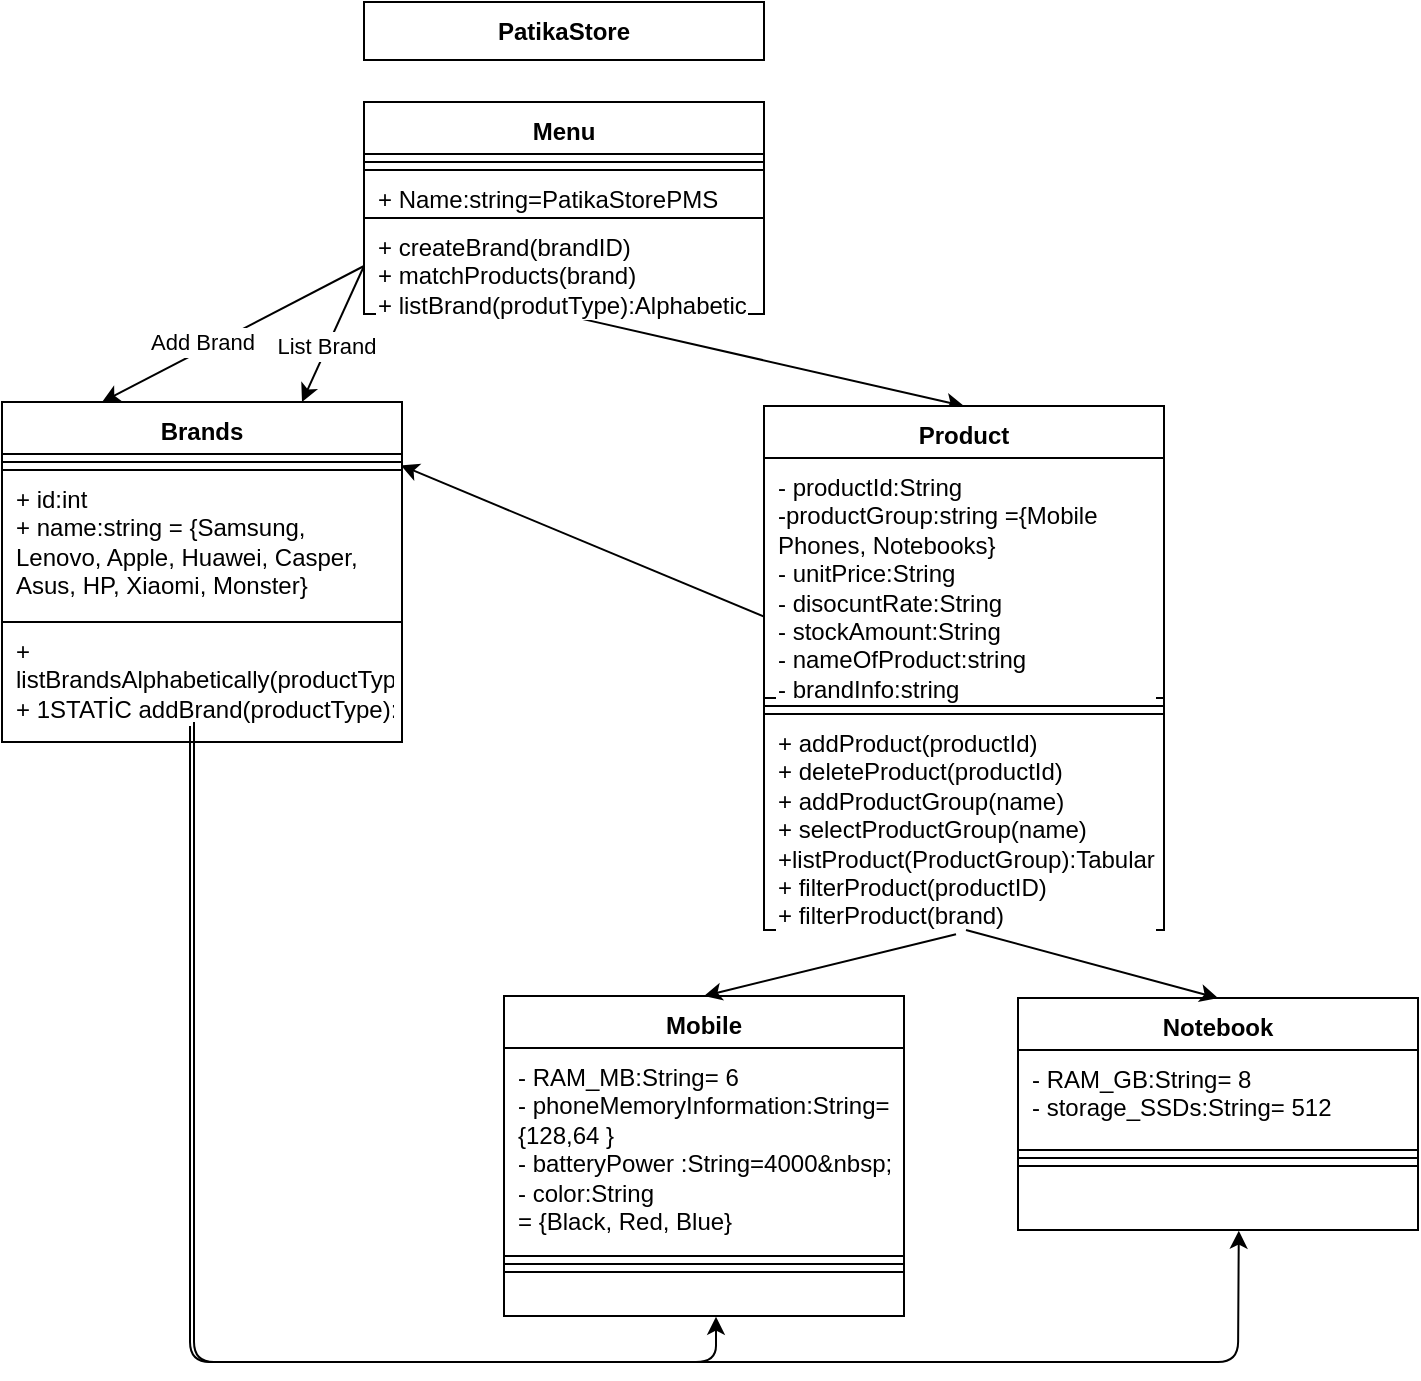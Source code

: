 <mxfile>
    <diagram id="CI9G0AktnCXbJ8z35fBC" name="Page-1">
        <mxGraphModel dx="1060" dy="3786" grid="1" gridSize="10" guides="1" tooltips="1" connect="1" arrows="1" fold="1" page="1" pageScale="1" pageWidth="1169" pageHeight="827" background="#FFFFFF" math="0" shadow="0">
            <root>
                <mxCell id="0"/>
                <mxCell id="1" parent="0"/>
                <mxCell id="141" style="edgeStyle=none;html=1;entryX=0.53;entryY=1.015;entryDx=0;entryDy=0;entryPerimeter=0;fontColor=#000000;labelBackgroundColor=#FFFFFF;labelBorderColor=#FFFFFF;strokeColor=#000000;" parent="1" target="159" edge="1">
                    <mxGeometry relative="1" as="geometry">
                        <mxPoint x="224" y="-2920" as="sourcePoint"/>
                        <mxPoint x="479" y="-2636.7" as="targetPoint"/>
                        <Array as="points">
                            <mxPoint x="224" y="-2600"/>
                            <mxPoint x="487" y="-2600"/>
                        </Array>
                    </mxGeometry>
                </mxCell>
                <mxCell id="142" value="Brands" style="swimlane;fontStyle=1;align=center;verticalAlign=top;childLayout=stackLayout;horizontal=1;startSize=26;horizontalStack=0;resizeParent=1;resizeParentMax=0;resizeLast=0;collapsible=1;marginBottom=0;whiteSpace=wrap;fontColor=#000000;labelBackgroundColor=#FFFFFF;labelBorderColor=#FFFFFF;strokeColor=#000000;" parent="1" vertex="1">
                    <mxGeometry x="130" y="-3080" width="200" height="170" as="geometry"/>
                </mxCell>
                <mxCell id="144" value="" style="line;strokeWidth=1;fillColor=none;align=left;verticalAlign=middle;spacingTop=-1;spacingLeft=3;spacingRight=3;rotatable=0;labelPosition=right;points=[];portConstraint=eastwest;whiteSpace=wrap;fontColor=#000000;labelBackgroundColor=#FFFFFF;labelBorderColor=#FFFFFF;strokeColor=#000000;" parent="142" vertex="1">
                    <mxGeometry y="26" width="200" height="8" as="geometry"/>
                </mxCell>
                <mxCell id="145" value="+ id:int&#10;+ name:string = {Samsung, Lenovo, Apple, Huawei, Casper, Asus, HP, Xiaomi, Monster}&#10;" style="text;strokeColor=#000000;fillColor=none;align=left;verticalAlign=top;spacingLeft=4;spacingRight=4;overflow=hidden;rotatable=0;points=[[0,0.5],[1,0.5]];portConstraint=eastwest;whiteSpace=wrap;fontColor=#000000;labelBackgroundColor=#FFFFFF;labelBorderColor=#FFFFFF;" parent="142" vertex="1">
                    <mxGeometry y="34" width="200" height="76" as="geometry"/>
                </mxCell>
                <mxCell id="143" value="+ listBrandsAlphabetically(productType):returnType&#10;+ 1STATİC addBrand(productType):returnType" style="text;strokeColor=#000000;fillColor=none;align=left;verticalAlign=top;spacingLeft=4;spacingRight=4;overflow=hidden;rotatable=0;points=[[0,0.5],[1,0.5]];portConstraint=eastwest;whiteSpace=wrap;fontColor=#000000;labelBackgroundColor=#FFFFFF;labelBorderColor=#FFFFFF;" parent="142" vertex="1">
                    <mxGeometry y="110" width="200" height="60" as="geometry"/>
                </mxCell>
                <mxCell id="146" style="edgeStyle=none;html=1;entryX=0.5;entryY=0;entryDx=0;entryDy=0;startArrow=none;exitX=0.482;exitY=0.991;exitDx=0;exitDy=0;exitPerimeter=0;fontColor=#000000;labelBackgroundColor=#FFFFFF;labelBorderColor=#FFFFFF;strokeColor=#000000;" parent="1" source="150" target="152" edge="1">
                    <mxGeometry relative="1" as="geometry">
                        <mxPoint x="411" y="-3160" as="sourcePoint"/>
                    </mxGeometry>
                </mxCell>
                <mxCell id="147" value="Menu" style="swimlane;fontStyle=1;align=center;verticalAlign=top;childLayout=stackLayout;horizontal=1;startSize=26;horizontalStack=0;resizeParent=1;resizeParentMax=0;resizeLast=0;collapsible=1;marginBottom=0;whiteSpace=wrap;fontColor=#000000;labelBackgroundColor=#FFFFFF;labelBorderColor=#FFFFFF;strokeColor=#000000;" parent="1" vertex="1">
                    <mxGeometry x="311" y="-3230" width="200" height="106" as="geometry"/>
                </mxCell>
                <mxCell id="149" value="" style="line;strokeWidth=1;fillColor=none;align=left;verticalAlign=middle;spacingTop=-1;spacingLeft=3;spacingRight=3;rotatable=0;labelPosition=right;points=[];portConstraint=eastwest;whiteSpace=wrap;fontColor=#000000;labelBackgroundColor=#FFFFFF;labelBorderColor=#FFFFFF;strokeColor=#000000;" parent="147" vertex="1">
                    <mxGeometry y="26" width="200" height="8" as="geometry"/>
                </mxCell>
                <mxCell id="148" value="+ Name:string=PatikaStorePMS" style="text;strokeColor=#000000;fillColor=none;align=left;verticalAlign=top;spacingLeft=4;spacingRight=4;overflow=hidden;rotatable=0;points=[[0,0.5],[1,0.5]];portConstraint=eastwest;whiteSpace=wrap;fontColor=#000000;labelBackgroundColor=#FFFFFF;labelBorderColor=#FFFFFF;" parent="147" vertex="1">
                    <mxGeometry y="34" width="200" height="24" as="geometry"/>
                </mxCell>
                <mxCell id="150" value="+ createBrand(brandID)&#10;+ matchProducts(brand)&#10;+ listBrand(produtType):Alphabetic" style="text;strokeColor=#000000;fillColor=none;align=left;verticalAlign=top;spacingLeft=4;spacingRight=4;overflow=hidden;rotatable=0;points=[[0,0.5],[1,0.5]];portConstraint=eastwest;whiteSpace=wrap;fontColor=#000000;labelBackgroundColor=#FFFFFF;labelBorderColor=#FFFFFF;" parent="147" vertex="1">
                    <mxGeometry y="58" width="200" height="48" as="geometry"/>
                </mxCell>
                <mxCell id="151" style="edgeStyle=none;html=1;entryX=0.997;entryY=-0.031;entryDx=0;entryDy=0;exitX=0;exitY=0.661;exitDx=0;exitDy=0;entryPerimeter=0;exitPerimeter=0;fontColor=#000000;labelBackgroundColor=#FFFFFF;labelBorderColor=#FFFFFF;strokeColor=#000000;" parent="1" source="153" target="145" edge="1">
                    <mxGeometry relative="1" as="geometry">
                        <mxPoint x="610" y="-2878" as="targetPoint"/>
                        <mxPoint x="611" y="-2838" as="sourcePoint"/>
                    </mxGeometry>
                </mxCell>
                <mxCell id="152" value="Product" style="swimlane;fontStyle=1;align=center;verticalAlign=top;childLayout=stackLayout;horizontal=1;startSize=26;horizontalStack=0;resizeParent=1;resizeParentMax=0;resizeLast=0;collapsible=1;marginBottom=0;whiteSpace=wrap;fontColor=#000000;labelBackgroundColor=#FFFFFF;labelBorderColor=#FFFFFF;strokeColor=#000000;" parent="1" vertex="1">
                    <mxGeometry x="511" y="-3078" width="200" height="262" as="geometry"/>
                </mxCell>
                <mxCell id="153" value="- productId:String&#10;-productGroup:string ={Mobile Phones, Notebooks}&#10;- unitPrice:String&#10;- disocuntRate:String&#10;- stockAmount:String&#10;- nameOfProduct:string&#10;- brandInfo:string&#10;- screenSize_Inc:String = {6.1,14}" style="text;strokeColor=#000000;fillColor=none;align=left;verticalAlign=top;spacingLeft=4;spacingRight=4;overflow=hidden;rotatable=0;points=[[0,0.5],[1,0.5]];portConstraint=eastwest;whiteSpace=wrap;fontColor=#000000;labelBackgroundColor=#FFFFFF;labelBorderColor=#FFFFFF;" parent="152" vertex="1">
                    <mxGeometry y="26" width="200" height="120" as="geometry"/>
                </mxCell>
                <mxCell id="154" value="" style="line;strokeWidth=1;fillColor=none;align=left;verticalAlign=middle;spacingTop=-1;spacingLeft=3;spacingRight=3;rotatable=0;labelPosition=right;points=[];portConstraint=eastwest;whiteSpace=wrap;fontColor=#000000;labelBackgroundColor=#FFFFFF;labelBorderColor=#FFFFFF;strokeColor=#000000;" parent="152" vertex="1">
                    <mxGeometry y="146" width="200" height="8" as="geometry"/>
                </mxCell>
                <mxCell id="155" value="+ addProduct(productId)&#10;+ deleteProduct(productId)&#10;+ addProductGroup(name)&#10;+ selectProductGroup(name)&#10;+listProduct(ProductGroup):Tabular&#10;+ filterProduct(productID)&#10;+ filterProduct(brand)&#10;" style="text;strokeColor=#000000;fillColor=none;align=left;verticalAlign=top;spacingLeft=4;spacingRight=4;overflow=hidden;rotatable=0;points=[[0,0.5],[1,0.5]];portConstraint=eastwest;whiteSpace=wrap;fontColor=#000000;labelBackgroundColor=#FFFFFF;labelBorderColor=#FFFFFF;" parent="152" vertex="1">
                    <mxGeometry y="154" width="200" height="108" as="geometry"/>
                </mxCell>
                <mxCell id="156" value="Mobile" style="swimlane;fontStyle=1;align=center;verticalAlign=top;childLayout=stackLayout;horizontal=1;startSize=26;horizontalStack=0;resizeParent=1;resizeParentMax=0;resizeLast=0;collapsible=1;marginBottom=0;whiteSpace=wrap;fontColor=#000000;labelBackgroundColor=#FFFFFF;labelBorderColor=#FFFFFF;strokeColor=#000000;" parent="1" vertex="1">
                    <mxGeometry x="381" y="-2783" width="200" height="160" as="geometry"/>
                </mxCell>
                <mxCell id="157" value="- RAM_MB:String= 6&#10;- phoneMemoryInformation:String= {128,64 }&#10;- batteryPower :String=4000&amp;nbsp;&#10;- color:String&#10;= {Black, Red, Blue}" style="text;strokeColor=#000000;fillColor=none;align=left;verticalAlign=top;spacingLeft=4;spacingRight=4;overflow=hidden;rotatable=0;points=[[0,0.5],[1,0.5]];portConstraint=eastwest;whiteSpace=wrap;fontColor=#000000;labelBackgroundColor=#FFFFFF;labelBorderColor=#FFFFFF;" parent="156" vertex="1">
                    <mxGeometry y="26" width="200" height="104" as="geometry"/>
                </mxCell>
                <mxCell id="158" value="" style="line;strokeWidth=1;fillColor=none;align=left;verticalAlign=middle;spacingTop=-1;spacingLeft=3;spacingRight=3;rotatable=0;labelPosition=right;points=[];portConstraint=eastwest;whiteSpace=wrap;fontColor=#000000;labelBackgroundColor=#FFFFFF;labelBorderColor=#FFFFFF;strokeColor=#000000;" parent="156" vertex="1">
                    <mxGeometry y="130" width="200" height="8" as="geometry"/>
                </mxCell>
                <mxCell id="159" value="" style="text;strokeColor=#000000;fillColor=none;align=left;verticalAlign=top;spacingLeft=4;spacingRight=4;overflow=hidden;rotatable=0;points=[[0,0.5],[1,0.5]];portConstraint=eastwest;whiteSpace=wrap;fontColor=#000000;labelBackgroundColor=#FFFFFF;labelBorderColor=#FFFFFF;" parent="156" vertex="1">
                    <mxGeometry y="138" width="200" height="22" as="geometry"/>
                </mxCell>
                <mxCell id="160" style="edgeStyle=none;html=1;entryX=0.552;entryY=1.01;entryDx=0;entryDy=0;entryPerimeter=0;fontColor=#000000;labelBackgroundColor=#FFFFFF;labelBorderColor=#FFFFFF;strokeColor=#000000;" parent="1" target="164" edge="1">
                    <mxGeometry relative="1" as="geometry">
                        <mxPoint x="226" y="-2920" as="sourcePoint"/>
                        <mxPoint x="611" y="-2671" as="targetPoint"/>
                        <Array as="points">
                            <mxPoint x="226" y="-2600"/>
                            <mxPoint x="748" y="-2600"/>
                        </Array>
                    </mxGeometry>
                </mxCell>
                <mxCell id="161" value="Notebook" style="swimlane;fontStyle=1;align=center;verticalAlign=top;childLayout=stackLayout;horizontal=1;startSize=26;horizontalStack=0;resizeParent=1;resizeParentMax=0;resizeLast=0;collapsible=1;marginBottom=0;whiteSpace=wrap;fontColor=#000000;labelBackgroundColor=#FFFFFF;labelBorderColor=#FFFFFF;strokeColor=#000000;" parent="1" vertex="1">
                    <mxGeometry x="638" y="-2782" width="200" height="116" as="geometry"/>
                </mxCell>
                <mxCell id="162" value="- RAM_GB:String= 8&#10;- storage_SSDs:String= 512" style="text;strokeColor=#000000;fillColor=none;align=left;verticalAlign=top;spacingLeft=4;spacingRight=4;overflow=hidden;rotatable=0;points=[[0,0.5],[1,0.5]];portConstraint=eastwest;whiteSpace=wrap;fontColor=#000000;labelBackgroundColor=#FFFFFF;labelBorderColor=#FFFFFF;" parent="161" vertex="1">
                    <mxGeometry y="26" width="200" height="50" as="geometry"/>
                </mxCell>
                <mxCell id="163" value="" style="line;strokeWidth=1;fillColor=none;align=left;verticalAlign=middle;spacingTop=-1;spacingLeft=3;spacingRight=3;rotatable=0;labelPosition=right;points=[];portConstraint=eastwest;whiteSpace=wrap;fontColor=#000000;labelBackgroundColor=#FFFFFF;labelBorderColor=#FFFFFF;strokeColor=#000000;" parent="161" vertex="1">
                    <mxGeometry y="76" width="200" height="8" as="geometry"/>
                </mxCell>
                <mxCell id="164" value="" style="text;strokeColor=#000000;fillColor=none;align=left;verticalAlign=top;spacingLeft=4;spacingRight=4;overflow=hidden;rotatable=0;points=[[0,0.5],[1,0.5]];portConstraint=eastwest;whiteSpace=wrap;fontColor=#000000;labelBackgroundColor=#FFFFFF;labelBorderColor=#FFFFFF;" parent="161" vertex="1">
                    <mxGeometry y="84" width="200" height="32" as="geometry"/>
                </mxCell>
                <mxCell id="168" style="edgeStyle=none;html=1;exitX=0;exitY=0.5;exitDx=0;exitDy=0;entryX=0.25;entryY=0;entryDx=0;entryDy=0;fontColor=#000000;labelBackgroundColor=#FFFFFF;labelBorderColor=#FFFFFF;strokeColor=#000000;" parent="1" source="150" target="142" edge="1">
                    <mxGeometry relative="1" as="geometry">
                        <Array as="points"/>
                    </mxGeometry>
                </mxCell>
                <mxCell id="169" value="Add Brand" style="edgeLabel;html=1;align=center;verticalAlign=middle;resizable=0;points=[];fontColor=#000000;labelBackgroundColor=#FFFFFF;labelBorderColor=#FFFFFF;strokeColor=#000000;" parent="168" vertex="1" connectable="0">
                    <mxGeometry x="0.186" y="-2" relative="1" as="geometry">
                        <mxPoint x="-3" y="-1" as="offset"/>
                    </mxGeometry>
                </mxCell>
                <mxCell id="182" style="edgeStyle=none;html=1;exitX=0;exitY=0.5;exitDx=0;exitDy=0;entryX=0.75;entryY=0;entryDx=0;entryDy=0;fontColor=#000000;labelBackgroundColor=#FFFFFF;labelBorderColor=#FFFFFF;strokeColor=#000000;" parent="1" source="150" target="142" edge="1">
                    <mxGeometry relative="1" as="geometry">
                        <mxPoint x="108.2" y="-2878.004" as="sourcePoint"/>
                        <mxPoint x="113" y="-2758.63" as="targetPoint"/>
                        <Array as="points"/>
                    </mxGeometry>
                </mxCell>
                <mxCell id="183" value="List Brand" style="edgeLabel;html=1;align=center;verticalAlign=middle;resizable=0;points=[];fontColor=#000000;labelBackgroundColor=#FFFFFF;labelBorderColor=#FFFFFF;strokeColor=#000000;" parent="182" vertex="1" connectable="0">
                    <mxGeometry x="0.186" y="-2" relative="1" as="geometry">
                        <mxPoint x="1" as="offset"/>
                    </mxGeometry>
                </mxCell>
                <mxCell id="184" style="edgeStyle=none;html=1;entryX=0.5;entryY=0;entryDx=0;entryDy=0;exitX=0.48;exitY=1.02;exitDx=0;exitDy=0;exitPerimeter=0;fontColor=#000000;labelBackgroundColor=#FFFFFF;labelBorderColor=#FFFFFF;strokeColor=#000000;" parent="1" source="155" target="156" edge="1">
                    <mxGeometry relative="1" as="geometry">
                        <mxPoint x="611" y="-2838" as="sourcePoint"/>
                    </mxGeometry>
                </mxCell>
                <mxCell id="185" style="edgeStyle=none;html=1;entryX=0.5;entryY=0;entryDx=0;entryDy=0;exitX=0.505;exitY=1;exitDx=0;exitDy=0;exitPerimeter=0;fontColor=#000000;labelBackgroundColor=#FFFFFF;labelBorderColor=#FFFFFF;strokeColor=#000000;" parent="1" source="155" target="161" edge="1">
                    <mxGeometry relative="1" as="geometry">
                        <mxPoint x="611" y="-2838" as="sourcePoint"/>
                    </mxGeometry>
                </mxCell>
                <mxCell id="186" value="&lt;span style=&quot;font-family: &amp;#34;helvetica&amp;#34; ; font-size: 12px ; font-style: normal ; font-weight: 700 ; letter-spacing: normal ; text-align: center ; text-indent: 0px ; text-transform: none ; word-spacing: 0px ; display: inline ; float: none&quot;&gt;PatikaStore&lt;/span&gt;" style="rounded=0;whiteSpace=wrap;html=1;fontColor=#000000;labelBackgroundColor=#FFFFFF;labelBorderColor=#FFFFFF;strokeColor=#000000;" parent="1" vertex="1">
                    <mxGeometry x="311" y="-3280" width="200" height="29" as="geometry"/>
                </mxCell>
            </root>
        </mxGraphModel>
    </diagram>
</mxfile>